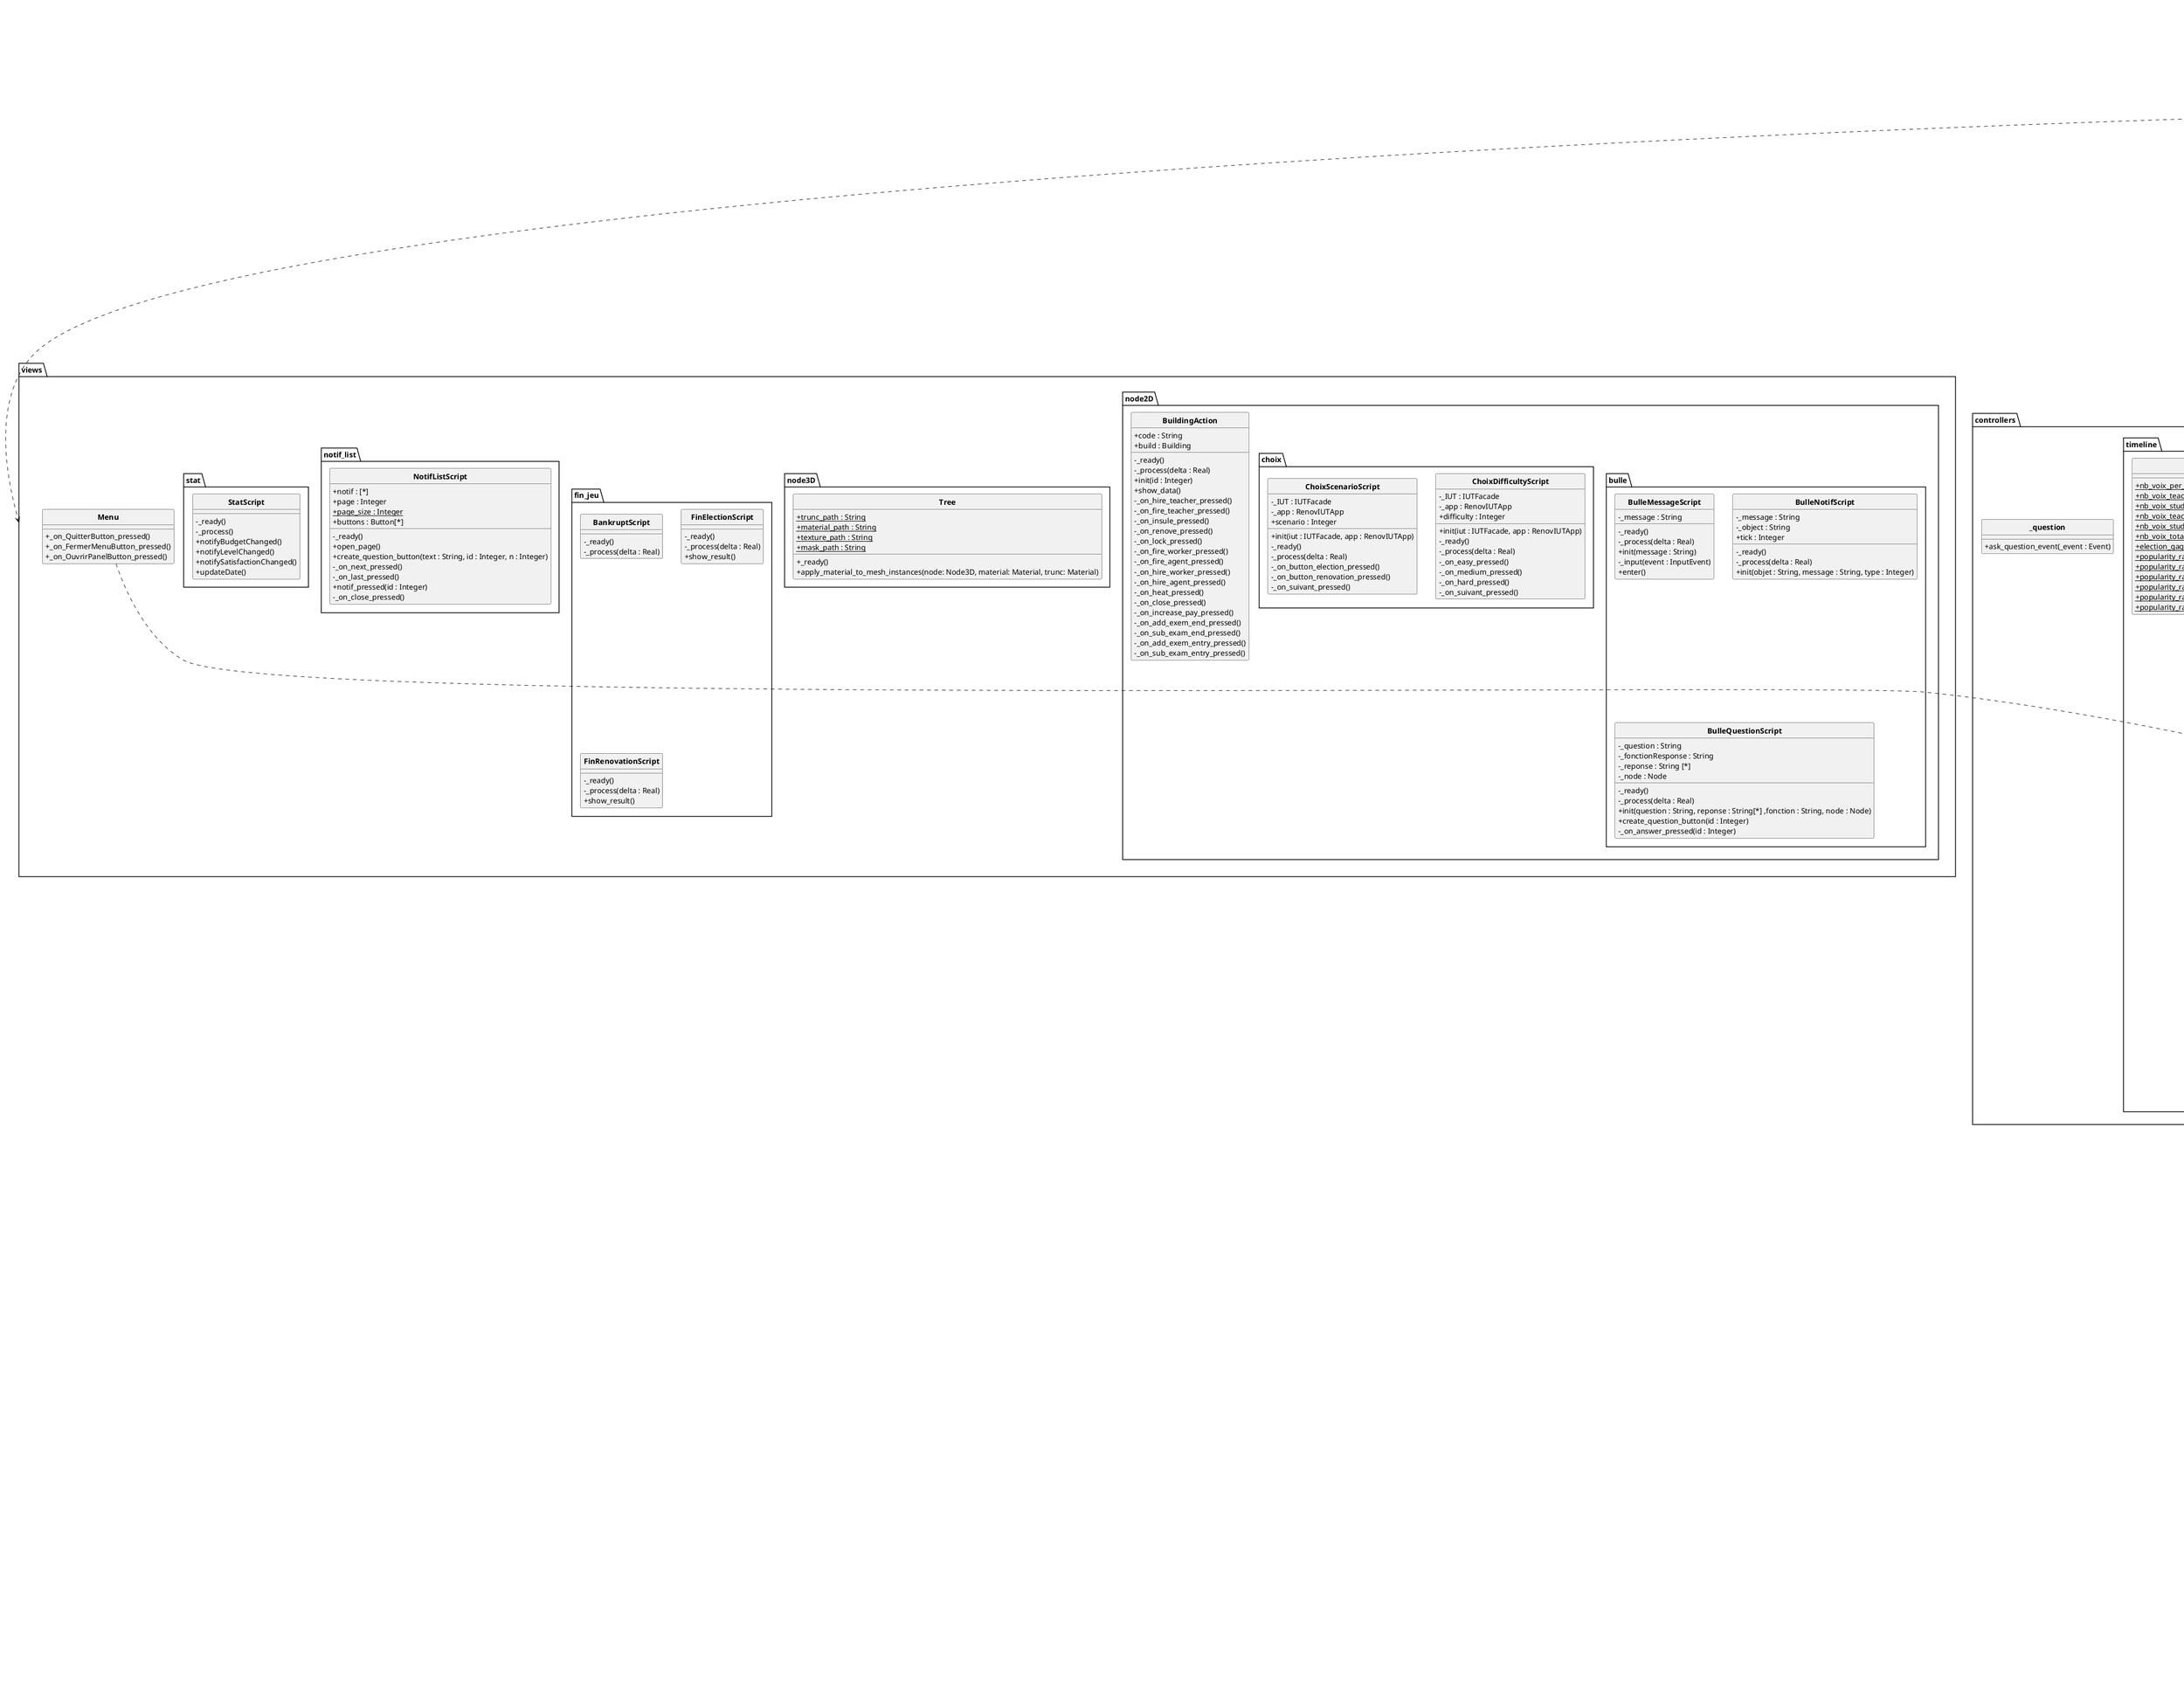 @startuml RenovIUTApp

skinparam style strictuml
skinparam classAttributeIconSize 0
skinparam classFontStyle Bold
hide enum methods

package application {
	class RenovIUTApp
	{
		- _ready()
		+ choiceDifficulty()
		+ startGame()
		+ close_app()
		+ open_notif()
		+ open_bankrupt()
		+ open_building(id : Integer)
		- _on_info_pressed()
		- _on_chimie_pressed()
		- _on_info_com_pressed()
		- _on_tech_co_pressed()
		- _on_genie_civil_pressed()
	}
}

package global {
    class DBManager
    {
    	+ db : SQLite
    	+ db_path : String
    	- _init DBManager(path : String)
    	+ open_db() : Boolean
    	+ close_db()
    	+ execute(query : String, params : String[*]) : Boolean
    	+ get_entries(query : String, params : String[*]) : [*]
    	+ clear_tables()
    }

    class Glob
    {
		+ {static} db : DBManager
    	+ {static} ok : Boolean
    	+ {static} normal_inflation_rate : Real
    	+ {static} indexation_rate : Real
    	+ {static} csv_path : String
    	+ create_iut_db()
    	+ fill_notifications_from_csv(file_path : String)
    	+ dept_string_to_index(dept : String) : Integer
    	+ dept_index_to_string(index : Integer) : String
    	+ source_string_to_index(dept : String) : Integer
    	+ source_index_to_string(index : Integer) : String
    	+ {static} get_month_name(month : Integer) : String
		+ randint_in_range(min : Integer, max : Integer) : Integer
		+ randfloat_in_range(min : Real, max : Real) : Real
		+ randfloat_in_square_range(min : Real, max : Real) : Real
    }
}

package observer {
		class ObserverBuilding {
			+ {static} observer : [*]
			+ {static} addObserver(0)
			+ {static} notifyStateChanged()
		}

		class ObserverGlobalData {
			+ {static} observer : [*]
			+ {static} addObserver(0)
			+ {static} notifyBudgetChanged()
		}

		class ObserverPopulation {
			+ {static} observer : [*]
			+ {static} addObserver(0)
			+ {static} notifyLevelChanged()
			+ {static} notifySatisfactionChanged()
		}
}

package views {
	package node2D {
		class BuildingAction {
			+ code : String
			+ build : Building
			- _ready()
			- _process(delta : Real)
			+ init(id : Integer)
			+ show_data()
			- _on_hire_teacher_pressed()
			- _on_fire_teacher_pressed()
			- _on_insule_pressed()
			- _on_renove_pressed()
			- _on_lock_pressed()
			- _on_fire_worker_pressed()
			- _on_fire_agent_pressed()
			- _on_hire_worker_pressed()
			- _on_hire_agent_pressed()
			- _on_heat_pressed()
			- _on_close_pressed()
			- _on_increase_pay_pressed()
			- _on_add_exem_end_pressed()
			- _on_sub_exam_end_pressed()
			- _on_add_exem_entry_pressed()
			- _on_sub_exam_entry_pressed()
		}

		package bulle {
			class BulleMessageScript {
				- _message : String
				- _ready()
				- _process(delta : Real)
				+ init(message : String)
				- _input(event : InputEvent)
				+ enter()
			}

			class BulleNotifScript {
				- _message : String
				- _object : String
				+ tick : Integer
				- _ready()
				- _process(delta : Real)
				+ init(objet : String, message : String, type : Integer)
			}

			class BulleQuestionScript {
				- _question : String
				- _fonctionResponse : String
				- _reponse : String [*]
				- _node : Node
				- _ready()
				- _process(delta : Real)
				+ init(question : String, reponse : String[*] ,fonction : String, node : Node)
				+ create_question_button(id : Integer)
				- _on_answer_pressed(id : Integer)
			}
		}

		package choix {
			class ChoixDifficultyScript {
				- _IUT : IUTFacade
				- _app : RenovIUTApp
				+ difficulty : Integer
				+ init(iut : IUTFacade, app : RenovIUTApp)
				- _ready()
				- _process(delta : Real)
				- _on_easy_pressed()
				- _on_medium_pressed()
				- _on_hard_pressed()
				- _on_suivant_pressed()
			}

			class ChoixScenarioScript {
				- _IUT : IUTFacade
				- _app : RenovIUTApp
				+ scenario : Integer
				+ init(iut : IUTFacade, app : RenovIUTApp)
				- _ready()
				- _process(delta : Real)
				- _on_button_election_pressed()
				- _on_button_renovation_pressed()
				- _on_suivant_pressed()
			}
		}
    }

	package node3D {
		class Tree {
			+ {static} trunc_path : String
			+ {static} material_path : String
			+ {static} texture_path : String
			+ {static} mask_path : String
			+ _ready()
			+ apply_material_to_mesh_instances(node: Node3D, material: Material, trunc: Material)
		}
	}

	package fin_jeu {
		class BankruptScript {
			- _ready()
			- _process(delta : Real)
		}

		class FinElectionScript {
			- _ready()
			- _process(delta : Real)
			+ show_result()
		}

		class FinRenovationScript {
			- _ready()
			- _process(delta : Real)
			+ show_result()
		}
	}

	package notif_list {
		class NotifListScript {
			+ notif : [*]
			+ page : Integer
			+ {static} page_size : Integer
			+ buttons : Button[*]
			- _ready()
			+ open_page()
			+ create_question_button(text : String, id : Integer, n : Integer)
			- _on_next_pressed()
			- _on_last_pressed()
			+ notif_pressed(id : Integer)
			- _on_close_pressed()
		}
	}

	package stat {
		class StatScript {
			- _ready()
			- _process()
			+ notifyBudgetChanged()
			+ notifyLevelChanged()
			+ notifySatisfactionChanged()
			+ updateDate()
		}
	}

	class Menu {
		+ _on_QuitterButton_pressed()
		+ _on_FermerMenuButton_pressed()
		+ _on_OuvrirPanelButton_pressed()
	}
}

package controllers
{
		package timeline
        {
			class TimeManagement
			{
				+ _init(scenario: Scenario)
				+ tick()
                + wait(time : Real)
                + end_of_month()
				+ end_of_year()
                + year_begin()
				+ pause(p : Boolean)
			}

            abstract class Scenario
		    {
                - name : String
                + {abstract} _init()
            	+ {abstract} test_end_game_condition() : Boolean
                + {abstract} end_game()
				+ {abstract} random_event()
                + {abstract} init_data()
                + init_building()
				+ get_name() : String
                + {abstract} {static} get_description() : String

				+ adjust_budget(coeff : Real)
				+ adjust_student_satisfaction(coeff : Real)
				+ adjust_teacher_satisfaction(coeff : Real)
				+ adjust_call_probability(call : Integer, coeff : Real)
				+ adjust_dept_state(dept: String, coeff : Real)
		    }

            class ScenarioElection
            {
             + {static} get_description() : String
            }

            class ScenarioRenovation
            {
             + {static} get_description() : String
            }

			class Vote
			{
                + {static} nb_voix_per_dept(dept: String) : int
                + {static} nb_voix_teacher_per_dept(dept: String) : int
                + {static} nb_voix_student_per_dept(dept: String) : int
                + {static} nb_voix_teacher() : int
                + {static} nb_voix_student() : int
                + {static} nb_voix_total() : int
				+ {static} election_gagnee() : Boolean
				+ {static} popularity_rate() : Real
				+ {static} popularity_rate_per_dept(dept : String) : Real
				+ {static} popularity_rate_among_teachers() : Real
				+ {static} popularity_rate_among_teachers_per_dept(dept : String) : Real
				+ {static} popularity_rate_among_students() : Real
				+ {static} popularity_rate_among_students_per_dept(dept : String) : Real
			}
    }

    package school
    {
        class Teaching
        {
            + {static} hire_teachers(dept : String)
            + {static} fire_teachers(dept : String)
            + {static} populate()
            + {static} boost_satisfaction_teacher(dept : String, value : Real)
            + {static} drop_satisfaction_teacher(dept : String, value : Real)
        }

        class Study
        {
            + {static} populate()
            + {static} populate_promo(dept : String, year : Integer)
            + {static} evaluate()
            + {static} next_year()
            + {static} boost_satisfaction_student(dept : String, value : Real)
            + {static} drop_satisfaction_student(dept : String, value : Real)
            + {static} boost_level_student(dept : String, value : Real)
            + {static} drop_level_student(dept : String, value : Real)
        }
    }

    package management
    {
        class BuildingManagement
        {
            + {static} switchHeat(dept : String)
            + {static} fireAgent(dept : String)
            + {static} hireAgent(dept : String)
            + {static} lockDoor(dept : String)
            + {static} unlockDoor(dept : String)
        }


        class Financing
        {
            + finance(dept : String)
            + finance(dept : String, destination : String)
            + finance(destination : String)
            + update_budget()
        }

        abstract class Action
        {
            + planify_action()
        }

        class Planified
        {
            + planify_for_next_year()
        }

        class Urgent
        {
            + respond_to_urgent()
        }
    }

    abstract class Event
    {
        - _question : bool
        - _name : String
        - _description : String
        - _question_script : String
        - _question_answer : Array[String]
        + {static} create_event(id : Event) : Event
        + _init()
        + start_event() : void
        + {abstract} react_to_answer(answer : String) : void
        + get_question() : bool
        + get_name() : String
        + get_description() : String
        + get_question_script() : String
        + get_question_answer() : Array[String]
    }

    class _question
    {
        + ask_question_event(_event : Event)
    }


}





package models
{
    class globalData
    {
        - {static} _year : Integer
		- {static} _month : Integer
		- {static} _day : Integer
        - {static} _budget : Integer
        - {static} difficulty : Integer
        + {static} setBudget(montant : Integer)
        + {static} addBudget(montant : Integer)
        + {static} getBudget() : Integer
        + {static} setDate(day,month,year)
        + {static} incrementDay()
        + {static} isNewMonth() : Boolean
        + {static} isEndofYear() : Boolean
        + {static} isStartofYear() : Boolean
        + {static} get_season() : Integer

        + {static} get_difficulty() : Integer
        + {static} set_difficulty() : Integer
        + {static} adjust_budget_initial() : Integer
        + {static} adjust_fund() : Real
		+ {static} adjust_satisfaction() : Real
		+ {static} adjust_level() : Real
		+ {static} adjust_dept_state() : Real
        + {static} adjust_event_proba() : Real

    }

	package human {
		class Students
		{
                + {static} get_all_ids() : Array
                + {static} get_dept_ids() : Array
				+ {static} add_student(dept : String, year: Integer)
				+ {static} rm_student(id : Integer)
				+ {static} rm_students_by_dept(dept : String, nb : Integer)
				+ {static} get_year(id : Integer) : Integer
				+ {static} get_dept(id : Integer) : String
				+ {static} get_mood(id : Integer) : Real
				+ {static} get_level(id : Integer) : Real
				+ {static} set_year(id : Integer, year : Integer)
				+ {static} set_mood(id : Integer, coeff : Real)
				+ {static} set_level(id : Integer, coeff : Real)
				+ {static} compute_nb_per_dept(dept : String) : Real
				+ {static} avg_mood_per_dept(dept : String) : Real
				+ {static} compute_nb() : Real
				+ {static} avg_mood() : Real
				+ {static} success_rate_per_dept(dept : String) : Real
				+ {static} success_rate() : Real
		}
		class Teachers
		{
                + {static} get_all_ids() : Array
                + {static} get_dept_ids() : Array
				+ {static} add_teacher(dept : String, full_time : Boolean)
				+ {static} rm_teacher(id : Integer)
				+ {static} rm_teachers_by_dept(dept : String, nb : Integer)
				+ {static} get_dept(id : Integer) : String
				+ {static} get_mood(id : Integer) : Real
				+ {static} get_if_fulltime(id : Integer) : Boolean
				+ {static} set_mood(id : Integer, coeff : Real)
				+ {static} set_fulltime(id : Integer, status : Boolean)
				+ {static} compute_nb_per_dept(dept : String) : Real
				+ {static} avg_mood_per_dept(dept : String) : Real
				+ {static} compute_nb() : Real
				+ {static} avg_mood() : Real
		}
        class StudentSQLTable
        {
            + id : Integer <<PK>>
            + year : Integer [1..3]
            + dept : String
            + mood : Real [0, 1]
            + level : Real [0, 1]
        }
        class TeacherSQLTable
        {
            + id : Integer <<PK>>
            + dept : String
            + mood : Real [0, 1]
            + full-time : Boolean
        }

    }

		package material
        {
			class Building
			{
				- _age : Integer
                - _doorLocked : Boolean
				- _surface : Integer
				- _heating : Boolean
				- _maintenance_agents_nb : Integer
                - _code : String
                - _isolation : Integer[0..100]
                - _inventory : integer[0..100]
                + _init(age, isolation, surface, heating, maintenance_agents_nb, code, inventory)
                + {static} get_building(code : String) : Building
			    + get_code() : String
                + get_age() : int
                + get_isolation() : int
                + get_surface() : int
                + is_heating() : bool
                + get_agents_nb() : int
                + add_agent()
                + rm_agent()
                + setHeat(heat : Boolean)
                + setIsolation(value : Integer)
                + setInventory(value : Integer)
                + addIsolation(value : Integer)
                + addInventory(value : Integer)
                + isDoorLocked() : Boolean
                + setDoorLocked(locked : Boolean)
			}

			class Fund
			{
				+ add_fund(source : String, amount : Real, destination : String?, time : Integer)
				+ rm_fund_by_id(i : Integer)
			    + rm_fund_by_source(source : String)
				+ get_source(id : Integer) : String
				+ get_amount(id : Integer) : Real
				+ get_area(id : Integer) : String?
				+ get time(id : Integer) : Integer
				+ set_area(id : Integer, dest : String)
				+ set_time(id : Integer, time : Integer)
				+ total() : Real
				+ total_per_dept(dept : String) : Real
				+ inflation_adjusted(indexation_rate : Real)
				+ normal_inflation_adjusted()
				+ check_availability(amount : Real, dest : String) : Boolean
				+ forecast() : Real
			}

            class Notification
            {
                + get_all_ids() : Array
                + get_message(id : Integer) : String
                + get_date(id : Integer) : String
                + get_type(id : Integer) : Integer
                + add_notification(message : String, date : String, type : Integer) : void
                + delete_notification_by_id(id : Integer) : void
            }


            class FundSQLTable
            {
                + id : Integer <<PK>>
                + amount : Real
                + source : String
                + area : String
                + time : Integer
            }

            class NotificationSQLTable
            {
                + id : Integer <<PK>>
                + message : String
                + objet : String
                + date : Date
                + type : int
            }


            class DeptSQLTable
            {
                + id : Integer <<PK>>
                + name : String
            }

            class SourceSQLTable
            {
                + id : Integer <<PK>>
                + name : String
            }

    }
}




'Appli'
RenovIUTApp ...> views
RenovIUTApp .> Glob
Glob *--> DBManager

'Vue utilise modèle'
BuildingView ...> Building
Stats ....> models

'Vue utilise controller'
GameOver ..> Vote
Reaction o--> Action
Menu ..> Scenario

'Controller utilse modèle'
Study ..> Students
Teaching ..> Teachers
Financing ..> Fund
Action *---> Building
Action *--> Call
Action *--> Event
BuildingManagement ..> Building
TimeManagement ..> global_data

'Modèle utilise SQL'
Students ..> StudentSQLTable
Teachers ..> TeacherSQLTable
Fund ....> FundSQLTable
Call ....> NotificationSQLTable
TeacherSQLTable ..> DeptSQLTable
StudentSQLTable ..> DeptSQLTable
FundSQLTable ..> DeptSQLTable
NotificationSQLTable ..> DeptSQLTable
FundSQLTable ..> SourceSQLTable
Event ..> ChoiceSQLTable
Event ..> EventSQLTable
Event ..> ConsequencesSQLTable

'Heritage'
Action -|> Urgent
Action -|> Planified
Scenario --|> ScenarioElection
Scenario --|> ScenarioRenovation

'Autre'
TimeManagement *--> Scenario
Financing ..> Scenario
Building o--> Building



@enduml

